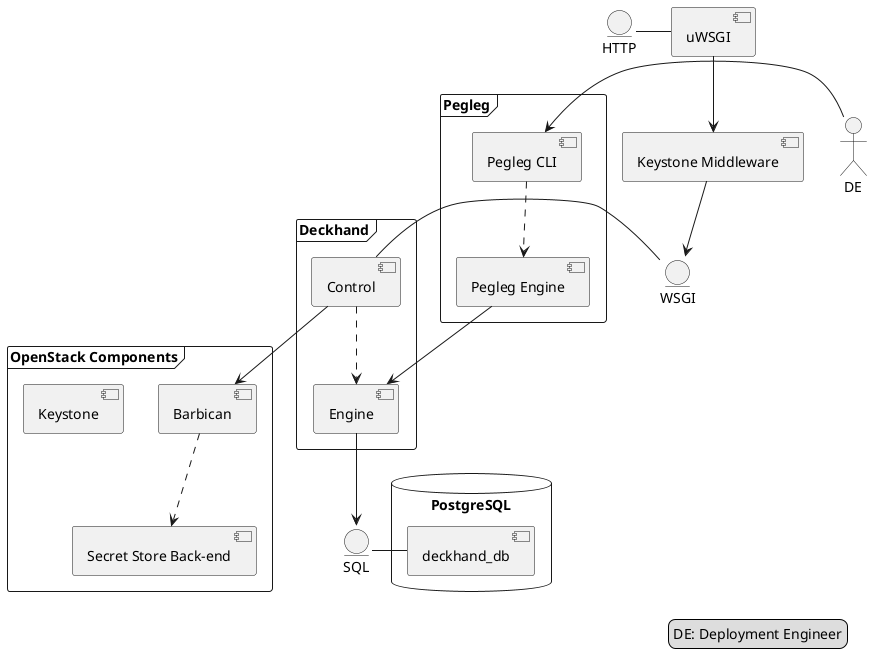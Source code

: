 ' PlantUML file to generate the architecture component diagram
@startuml

actor "DE"
entity "HTTP"
entity "SQL"
entity "WSGI"

frame "Deckhand" {
  [Control] ..> [Engine]
}

frame "Pegleg" {
  [Pegleg CLI] ..> [Pegleg Engine]
}

frame "OpenStack Components" {
  [Barbican] ..> [Secret Store Back-end]
  [Keystone]
}

database "PostgreSQL" {
  SQL - [deckhand_db]
}

HTTP - [uWSGI]
[uWSGI] --> [Keystone Middleware]
[Keystone Middleware] --> WSGI
WSGI - [Control]
[Engine] --> [SQL]
[Control] --> [Barbican]
[Pegleg Engine] --> [Engine]
DE -> [Pegleg CLI]

legend right
  DE: Deployment Engineer
endlegend

@enduml
